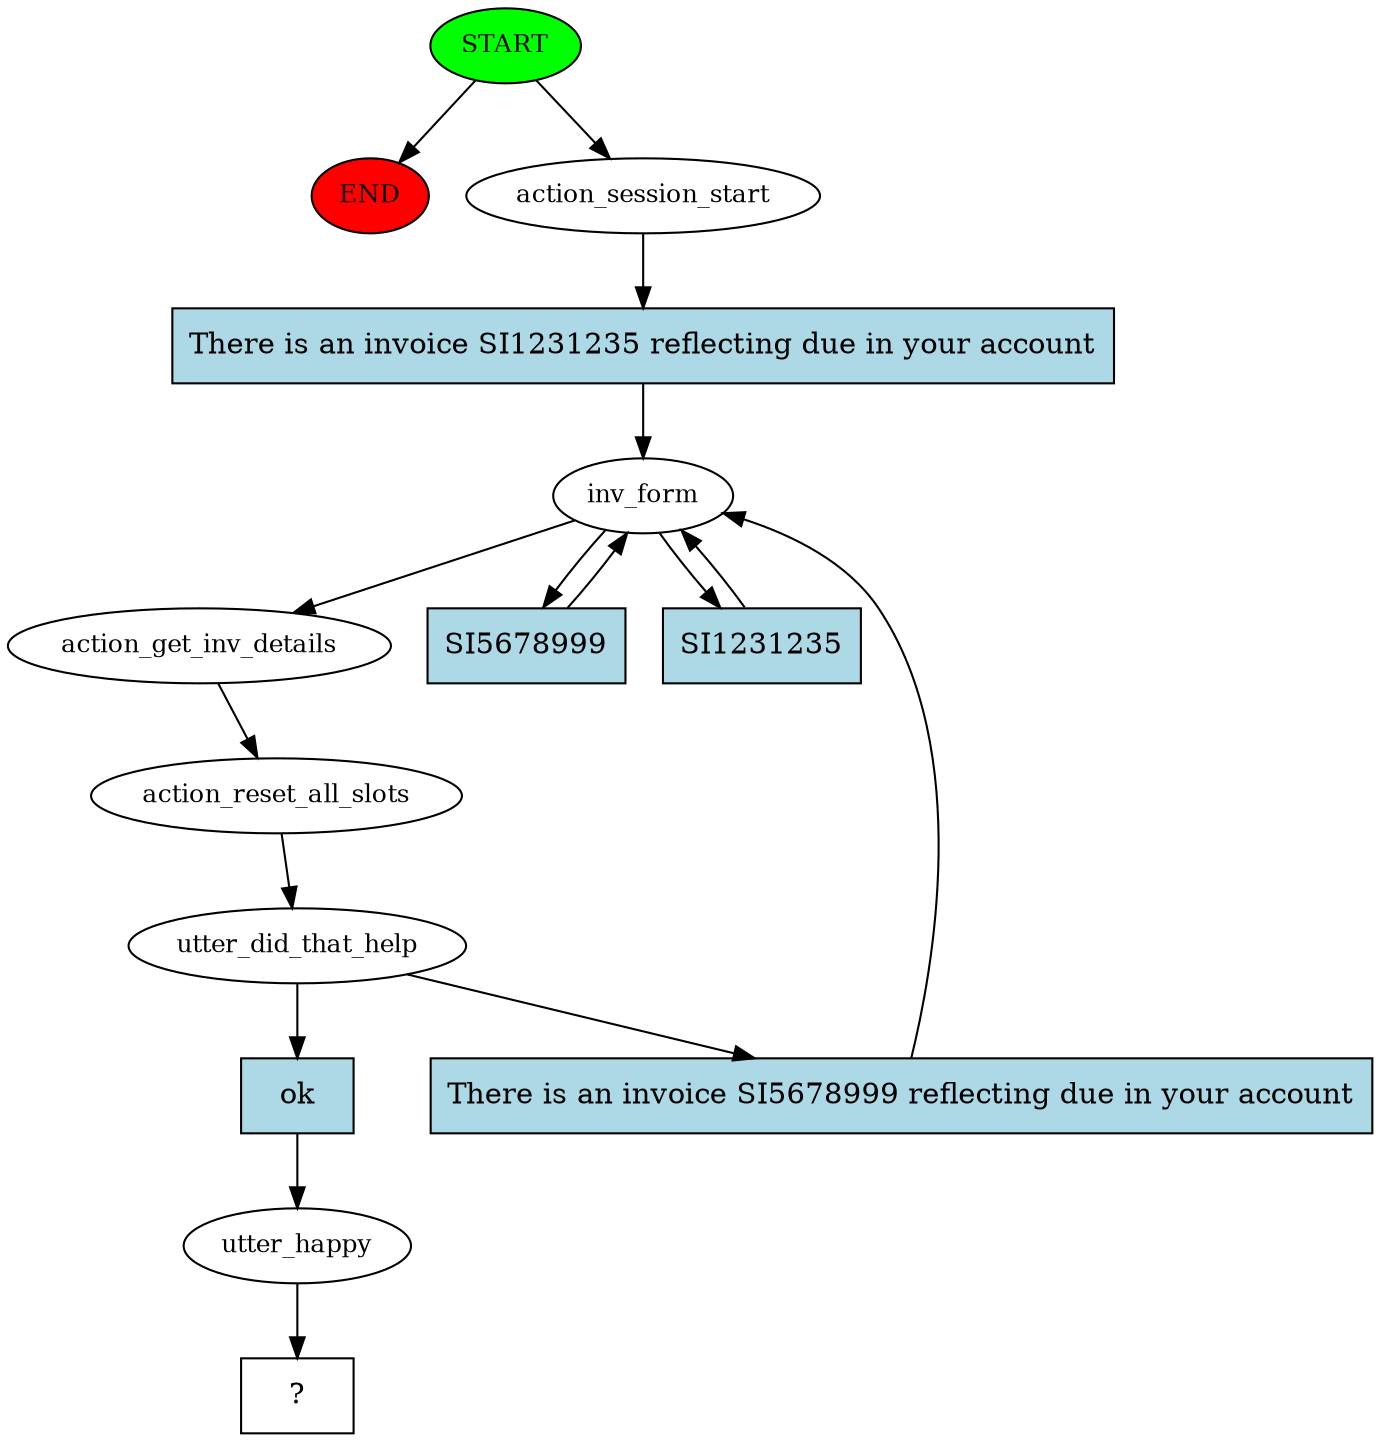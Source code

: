 digraph  {
0 [class="start active", fillcolor=green, fontsize=12, label=START, style=filled];
"-1" [class=end, fillcolor=red, fontsize=12, label=END, style=filled];
1 [class=active, fontsize=12, label=action_session_start];
2 [class=active, fontsize=12, label=inv_form];
3 [class=active, fontsize=12, label=action_get_inv_details];
4 [class=active, fontsize=12, label=action_reset_all_slots];
5 [class=active, fontsize=12, label=utter_did_that_help];
16 [class=active, fontsize=12, label=utter_happy];
17 [class="intent dashed active", label="  ?  ", shape=rect];
18 [class="intent active", fillcolor=lightblue, label="There is an invoice SI1231235 reflecting due in your account", shape=rect, style=filled];
19 [class="intent active", fillcolor=lightblue, label=SI5678999, shape=rect, style=filled];
20 [class="intent active", fillcolor=lightblue, label=SI1231235, shape=rect, style=filled];
21 [class="intent active", fillcolor=lightblue, label=ok, shape=rect, style=filled];
22 [class="intent active", fillcolor=lightblue, label="There is an invoice SI5678999 reflecting due in your account", shape=rect, style=filled];
0 -> "-1"  [class="", key=NONE, label=""];
0 -> 1  [class=active, key=NONE, label=""];
1 -> 18  [class=active, key=0];
2 -> 3  [class=active, key=NONE, label=""];
2 -> 19  [class=active, key=0];
2 -> 20  [class=active, key=0];
3 -> 4  [class=active, key=NONE, label=""];
4 -> 5  [class=active, key=NONE, label=""];
5 -> 21  [class=active, key=0];
5 -> 22  [class=active, key=0];
16 -> 17  [class=active, key=NONE, label=""];
18 -> 2  [class=active, key=0];
19 -> 2  [class=active, key=0];
20 -> 2  [class=active, key=0];
21 -> 16  [class=active, key=0];
22 -> 2  [class=active, key=0];
}
